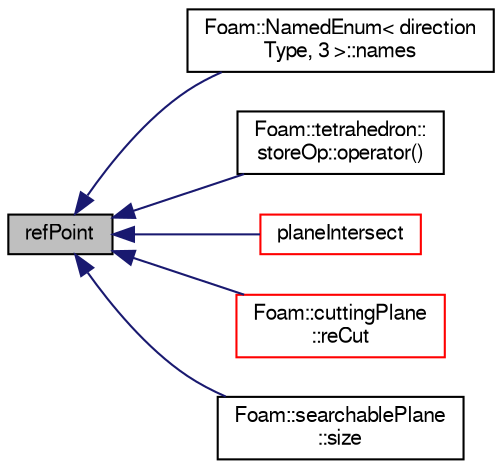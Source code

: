 digraph "refPoint"
{
  bgcolor="transparent";
  edge [fontname="FreeSans",fontsize="10",labelfontname="FreeSans",labelfontsize="10"];
  node [fontname="FreeSans",fontsize="10",shape=record];
  rankdir="LR";
  Node510 [label="refPoint",height=0.2,width=0.4,color="black", fillcolor="grey75", style="filled", fontcolor="black"];
  Node510 -> Node511 [dir="back",color="midnightblue",fontsize="10",style="solid",fontname="FreeSans"];
  Node511 [label="Foam::NamedEnum\< direction\lType, 3 \>::names",height=0.2,width=0.4,color="black",URL="$a25998.html#a7350da3a0edd92cd11e6c479c9967dc8"];
  Node510 -> Node512 [dir="back",color="midnightblue",fontsize="10",style="solid",fontname="FreeSans"];
  Node512 [label="Foam::tetrahedron::\lstoreOp::operator()",height=0.2,width=0.4,color="black",URL="$a27598.html#a1983d18f6e6e7de5141bea5b0d6716c4"];
  Node510 -> Node513 [dir="back",color="midnightblue",fontsize="10",style="solid",fontname="FreeSans"];
  Node513 [label="planeIntersect",height=0.2,width=0.4,color="red",URL="$a27570.html#ac7fe66682d1b70507e370d886af36dab",tooltip="Return the cutting line between this plane and another. "];
  Node510 -> Node518 [dir="back",color="midnightblue",fontsize="10",style="solid",fontname="FreeSans"];
  Node518 [label="Foam::cuttingPlane\l::reCut",height=0.2,width=0.4,color="red",URL="$a29234.html#afc5a74b0ae963b8d5e674c5e8085a158",tooltip="recut mesh with existing planeDesc, restricted to a list of cells "];
  Node510 -> Node520 [dir="back",color="midnightblue",fontsize="10",style="solid",fontname="FreeSans"];
  Node520 [label="Foam::searchablePlane\l::size",height=0.2,width=0.4,color="black",URL="$a25222.html#a03bc1200aac252c4d3e18657d700b71c",tooltip="Range of local indices that can be returned. "];
}
